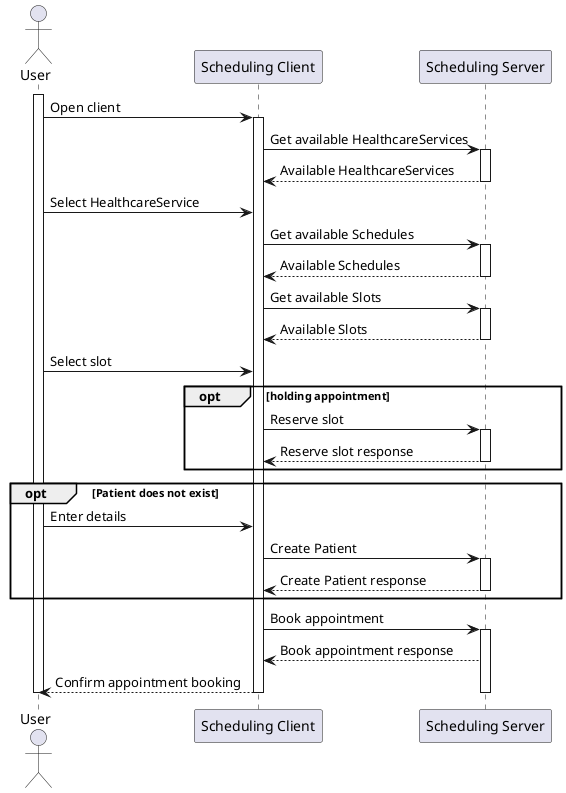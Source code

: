 @startuml
actor User as user
participant "Scheduling Client" as client
participant "Scheduling Server" as server

activate user
user -> client: Open client
activate client
client -> server: Get available HealthcareServices
activate server
server ---> client: Available HealthcareServices
deactivate server
user -> client: Select HealthcareService
client -> server: Get available Schedules
activate server
server ---> client: Available Schedules
deactivate server
client-> server: Get available Slots
activate server
server ---> client: Available Slots
deactivate server
user -> client: Select slot
opt holding appointment
  client -> server: Reserve slot
  activate server
  server ---> client: Reserve slot response
  deactivate server
end
opt Patient does not exist
  user -> client: Enter details
  client -> server: Create Patient
  activate server
  server ---> client: Create Patient response
  deactivate server
end
client -> server: Book appointment
activate server
server ---> client: Book appointment response
client ---> user: Confirm appointment booking
deactivate server
deactivate client
deactivate user
@enduml